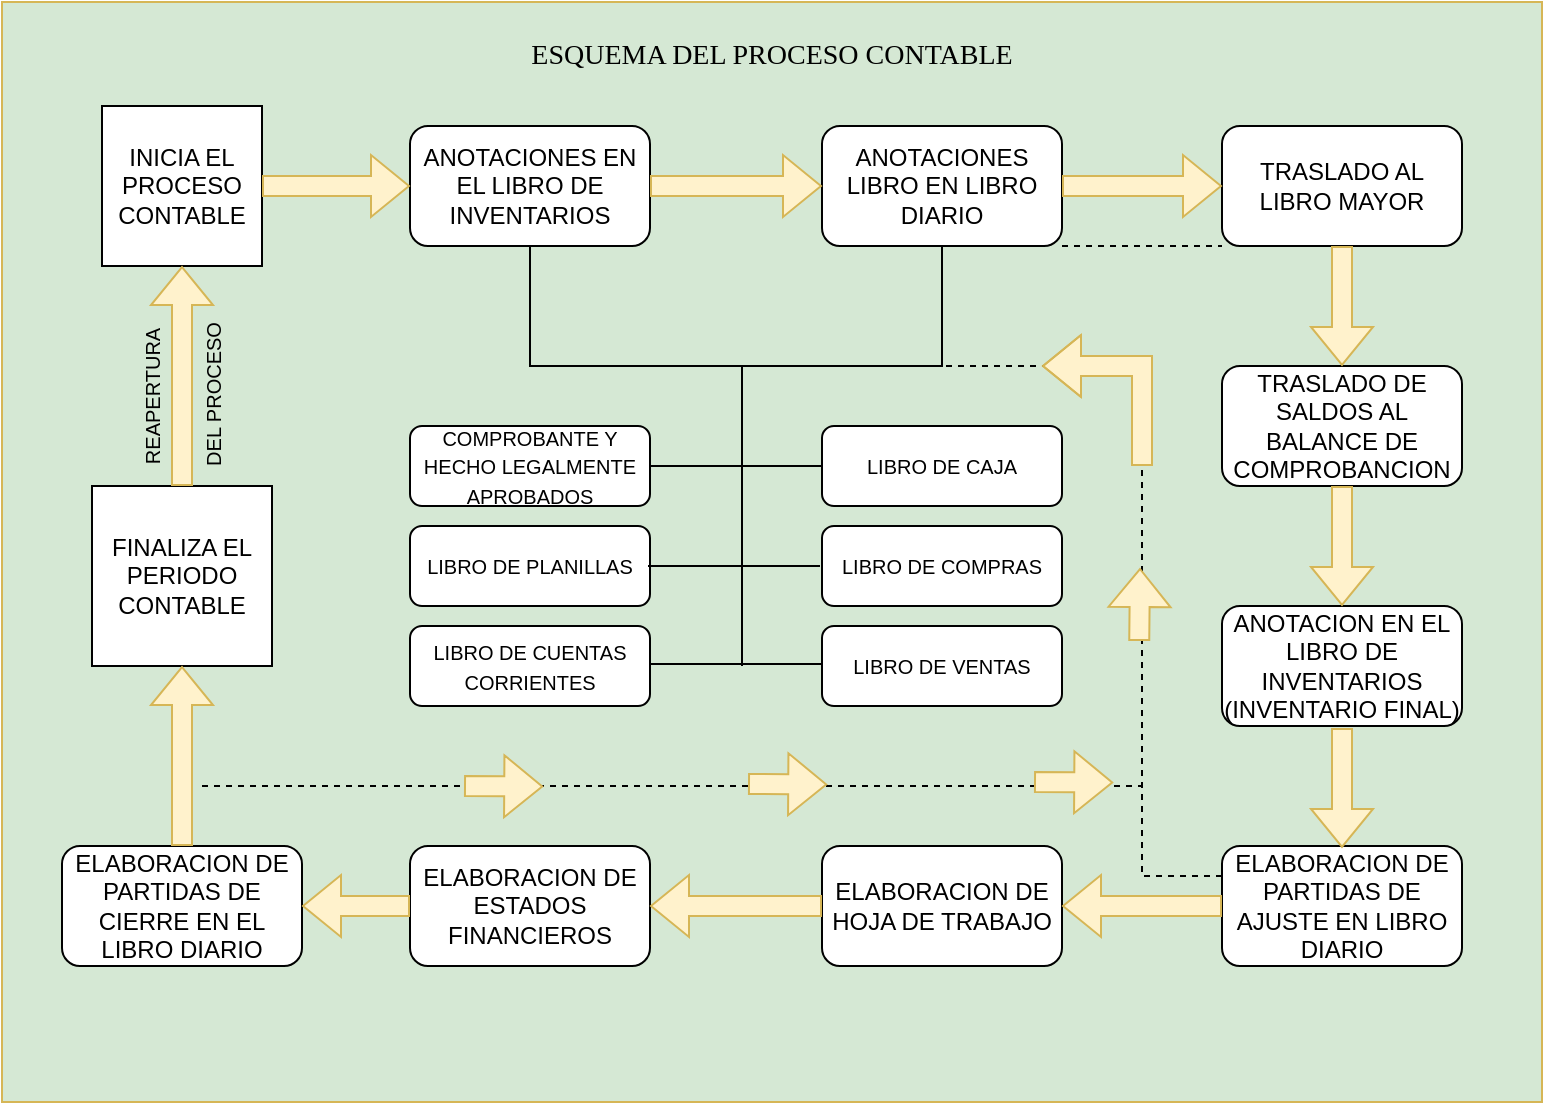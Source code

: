 <mxfile version="16.5.6" type="github"><diagram id="7In0S-gAlfMPhGeXJ4M9" name="Page-1"><mxGraphModel dx="1022" dy="472" grid="1" gridSize="10" guides="1" tooltips="1" connect="1" arrows="1" fold="1" page="1" pageScale="1" pageWidth="827" pageHeight="1169" math="0" shadow="0"><root><mxCell id="0"/><mxCell id="1" parent="0"/><mxCell id="8wnji6-rrT3VwqPlwsfg-8" value="" style="rounded=0;whiteSpace=wrap;html=1;fillColor=#D5E8D4;strokeColor=#d6b656;" vertex="1" parent="1"><mxGeometry x="90" y="48" width="770" height="550" as="geometry"/></mxCell><mxCell id="8wnji6-rrT3VwqPlwsfg-1" value="INICIA EL PROCESO CONTABLE" style="whiteSpace=wrap;html=1;aspect=fixed;" vertex="1" parent="1"><mxGeometry x="140" y="100" width="80" height="80" as="geometry"/></mxCell><mxCell id="8wnji6-rrT3VwqPlwsfg-4" value="ANOTACIONES EN EL LIBRO DE INVENTARIOS" style="rounded=1;whiteSpace=wrap;html=1;" vertex="1" parent="1"><mxGeometry x="294" y="110" width="120" height="60" as="geometry"/></mxCell><mxCell id="8wnji6-rrT3VwqPlwsfg-5" value="ANOTACIONES LIBRO EN LIBRO DIARIO" style="rounded=1;whiteSpace=wrap;html=1;" vertex="1" parent="1"><mxGeometry x="500" y="110" width="120" height="60" as="geometry"/></mxCell><mxCell id="8wnji6-rrT3VwqPlwsfg-6" value="TRASLADO AL LIBRO MAYOR" style="rounded=1;whiteSpace=wrap;html=1;" vertex="1" parent="1"><mxGeometry x="700" y="110" width="120" height="60" as="geometry"/></mxCell><mxCell id="8wnji6-rrT3VwqPlwsfg-9" value="TRASLADO DE SALDOS AL BALANCE DE COMPROBANCION" style="rounded=1;whiteSpace=wrap;html=1;" vertex="1" parent="1"><mxGeometry x="700" y="230" width="120" height="60" as="geometry"/></mxCell><mxCell id="8wnji6-rrT3VwqPlwsfg-10" value="ANOTACION EN EL LIBRO DE INVENTARIOS (INVENTARIO FINAL)" style="rounded=1;whiteSpace=wrap;html=1;" vertex="1" parent="1"><mxGeometry x="700" y="350" width="120" height="60" as="geometry"/></mxCell><mxCell id="8wnji6-rrT3VwqPlwsfg-11" value="ELABORACION DE PARTIDAS DE AJUSTE EN LIBRO DIARIO" style="rounded=1;whiteSpace=wrap;html=1;" vertex="1" parent="1"><mxGeometry x="700" y="470" width="120" height="60" as="geometry"/></mxCell><mxCell id="8wnji6-rrT3VwqPlwsfg-12" value="ELABORACION DE HOJA DE TRABAJO" style="rounded=1;whiteSpace=wrap;html=1;" vertex="1" parent="1"><mxGeometry x="500" y="470" width="120" height="60" as="geometry"/></mxCell><mxCell id="8wnji6-rrT3VwqPlwsfg-13" value="ELABORACION DE ESTADOS FINANCIEROS" style="rounded=1;whiteSpace=wrap;html=1;" vertex="1" parent="1"><mxGeometry x="294" y="470" width="120" height="60" as="geometry"/></mxCell><mxCell id="8wnji6-rrT3VwqPlwsfg-14" value="ELABORACION DE PARTIDAS DE CIERRE EN EL LIBRO DIARIO" style="rounded=1;whiteSpace=wrap;html=1;" vertex="1" parent="1"><mxGeometry x="120" y="470" width="120" height="60" as="geometry"/></mxCell><mxCell id="8wnji6-rrT3VwqPlwsfg-15" value="FINALIZA EL PERIODO CONTABLE" style="whiteSpace=wrap;html=1;aspect=fixed;" vertex="1" parent="1"><mxGeometry x="135" y="290" width="90" height="90" as="geometry"/></mxCell><mxCell id="8wnji6-rrT3VwqPlwsfg-16" value="&lt;font style=&quot;font-size: 10px&quot;&gt;COMPROBANTE Y HECHO LEGALMENTE APROBADOS&lt;/font&gt;" style="rounded=1;whiteSpace=wrap;html=1;" vertex="1" parent="1"><mxGeometry x="294" y="260" width="120" height="40" as="geometry"/></mxCell><mxCell id="8wnji6-rrT3VwqPlwsfg-17" value="&lt;font style=&quot;font-size: 10px&quot;&gt;LIBRO DE PLANILLAS&lt;/font&gt;" style="rounded=1;whiteSpace=wrap;html=1;" vertex="1" parent="1"><mxGeometry x="294" y="310" width="120" height="40" as="geometry"/></mxCell><mxCell id="8wnji6-rrT3VwqPlwsfg-18" value="&lt;font style=&quot;font-size: 10px&quot;&gt;LIBRO DE CUENTAS CORRIENTES&lt;/font&gt;" style="rounded=1;whiteSpace=wrap;html=1;" vertex="1" parent="1"><mxGeometry x="294" y="360" width="120" height="40" as="geometry"/></mxCell><mxCell id="8wnji6-rrT3VwqPlwsfg-22" style="edgeStyle=orthogonalEdgeStyle;rounded=0;orthogonalLoop=1;jettySize=auto;html=1;entryX=1;entryY=0.5;entryDx=0;entryDy=0;fontSize=10;fontColor=none;endArrow=none;endFill=0;" edge="1" parent="1" source="8wnji6-rrT3VwqPlwsfg-19" target="8wnji6-rrT3VwqPlwsfg-16"><mxGeometry relative="1" as="geometry"/></mxCell><mxCell id="8wnji6-rrT3VwqPlwsfg-19" value="&lt;font style=&quot;font-size: 10px&quot;&gt;LIBRO DE CAJA&lt;/font&gt;" style="rounded=1;whiteSpace=wrap;html=1;" vertex="1" parent="1"><mxGeometry x="500" y="260" width="120" height="40" as="geometry"/></mxCell><mxCell id="8wnji6-rrT3VwqPlwsfg-20" value="&lt;span style=&quot;font-size: 10px&quot;&gt;LIBRO DE COMPRAS&lt;/span&gt;" style="rounded=1;whiteSpace=wrap;html=1;" vertex="1" parent="1"><mxGeometry x="500" y="310" width="120" height="40" as="geometry"/></mxCell><mxCell id="8wnji6-rrT3VwqPlwsfg-21" value="&lt;font style=&quot;font-size: 10px&quot;&gt;LIBRO DE VENTAS&lt;/font&gt;" style="rounded=1;whiteSpace=wrap;html=1;" vertex="1" parent="1"><mxGeometry x="500" y="360" width="120" height="40" as="geometry"/></mxCell><mxCell id="8wnji6-rrT3VwqPlwsfg-23" style="edgeStyle=orthogonalEdgeStyle;rounded=0;orthogonalLoop=1;jettySize=auto;html=1;entryX=1;entryY=0.5;entryDx=0;entryDy=0;fontSize=10;fontColor=none;endArrow=none;endFill=0;" edge="1" parent="1"><mxGeometry relative="1" as="geometry"><mxPoint x="499" y="330" as="sourcePoint"/><mxPoint x="413" y="330" as="targetPoint"/></mxGeometry></mxCell><mxCell id="8wnji6-rrT3VwqPlwsfg-24" style="edgeStyle=orthogonalEdgeStyle;rounded=0;orthogonalLoop=1;jettySize=auto;html=1;entryX=1;entryY=0.5;entryDx=0;entryDy=0;fontSize=10;fontColor=none;endArrow=none;endFill=0;" edge="1" parent="1"><mxGeometry relative="1" as="geometry"><mxPoint x="500" y="379" as="sourcePoint"/><mxPoint x="414" y="379" as="targetPoint"/></mxGeometry></mxCell><mxCell id="8wnji6-rrT3VwqPlwsfg-26" value="" style="endArrow=none;html=1;rounded=0;fontSize=10;fontColor=none;exitX=0.5;exitY=1;exitDx=0;exitDy=0;" edge="1" parent="1" source="8wnji6-rrT3VwqPlwsfg-4"><mxGeometry width="50" height="50" relative="1" as="geometry"><mxPoint x="430" y="480" as="sourcePoint"/><mxPoint x="460" y="380" as="targetPoint"/><Array as="points"><mxPoint x="354" y="230"/><mxPoint x="460" y="230"/></Array></mxGeometry></mxCell><mxCell id="8wnji6-rrT3VwqPlwsfg-27" value="" style="endArrow=none;html=1;rounded=0;fontSize=10;fontColor=none;entryX=0.5;entryY=1;entryDx=0;entryDy=0;" edge="1" parent="1" target="8wnji6-rrT3VwqPlwsfg-5"><mxGeometry width="50" height="50" relative="1" as="geometry"><mxPoint x="460" y="230" as="sourcePoint"/><mxPoint x="540" y="210" as="targetPoint"/><Array as="points"><mxPoint x="560" y="230"/></Array></mxGeometry></mxCell><mxCell id="8wnji6-rrT3VwqPlwsfg-29" value="" style="shape=flexArrow;endArrow=classic;html=1;rounded=0;fontSize=10;fontColor=none;exitX=1;exitY=0.5;exitDx=0;exitDy=0;entryX=0;entryY=0.5;entryDx=0;entryDy=0;fillColor=#fff2cc;strokeColor=#d6b656;" edge="1" parent="1" source="8wnji6-rrT3VwqPlwsfg-1" target="8wnji6-rrT3VwqPlwsfg-4"><mxGeometry width="50" height="50" relative="1" as="geometry"><mxPoint x="240" y="170" as="sourcePoint"/><mxPoint x="290" y="120" as="targetPoint"/></mxGeometry></mxCell><mxCell id="8wnji6-rrT3VwqPlwsfg-30" value="" style="shape=flexArrow;endArrow=classic;html=1;rounded=0;fontSize=10;fontColor=none;entryX=0;entryY=0.5;entryDx=0;entryDy=0;fillColor=#fff2cc;strokeColor=#d6b656;exitX=1;exitY=0.5;exitDx=0;exitDy=0;" edge="1" parent="1" source="8wnji6-rrT3VwqPlwsfg-4" target="8wnji6-rrT3VwqPlwsfg-5"><mxGeometry width="50" height="50" relative="1" as="geometry"><mxPoint x="450" y="140" as="sourcePoint"/><mxPoint x="478" y="142" as="targetPoint"/></mxGeometry></mxCell><mxCell id="8wnji6-rrT3VwqPlwsfg-31" value="" style="shape=flexArrow;endArrow=classic;html=1;rounded=0;fontSize=10;fontColor=none;entryX=0;entryY=0.5;entryDx=0;entryDy=0;fillColor=#fff2cc;strokeColor=#d6b656;exitX=1;exitY=0.5;exitDx=0;exitDy=0;" edge="1" parent="1" source="8wnji6-rrT3VwqPlwsfg-5" target="8wnji6-rrT3VwqPlwsfg-6"><mxGeometry width="50" height="50" relative="1" as="geometry"><mxPoint x="640" y="135" as="sourcePoint"/><mxPoint x="700" y="135" as="targetPoint"/></mxGeometry></mxCell><mxCell id="8wnji6-rrT3VwqPlwsfg-32" value="" style="shape=flexArrow;endArrow=classic;html=1;rounded=0;fontSize=10;fontColor=none;entryX=0.5;entryY=0;entryDx=0;entryDy=0;fillColor=#fff2cc;strokeColor=#d6b656;exitX=0.5;exitY=1;exitDx=0;exitDy=0;" edge="1" parent="1" source="8wnji6-rrT3VwqPlwsfg-6" target="8wnji6-rrT3VwqPlwsfg-9"><mxGeometry width="50" height="50" relative="1" as="geometry"><mxPoint x="630" y="184" as="sourcePoint"/><mxPoint x="710" y="184" as="targetPoint"/></mxGeometry></mxCell><mxCell id="8wnji6-rrT3VwqPlwsfg-33" value="" style="shape=flexArrow;endArrow=classic;html=1;rounded=0;fontSize=10;fontColor=none;entryX=0.5;entryY=0;entryDx=0;entryDy=0;fillColor=#fff2cc;strokeColor=#d6b656;" edge="1" parent="1" target="8wnji6-rrT3VwqPlwsfg-10"><mxGeometry width="50" height="50" relative="1" as="geometry"><mxPoint x="760" y="290" as="sourcePoint"/><mxPoint x="770" y="357" as="targetPoint"/></mxGeometry></mxCell><mxCell id="8wnji6-rrT3VwqPlwsfg-34" value="" style="shape=flexArrow;endArrow=classic;html=1;rounded=0;fontSize=10;fontColor=none;entryX=0.5;entryY=0;entryDx=0;entryDy=0;fillColor=#fff2cc;strokeColor=#d6b656;" edge="1" parent="1"><mxGeometry width="50" height="50" relative="1" as="geometry"><mxPoint x="760" y="411" as="sourcePoint"/><mxPoint x="760" y="471" as="targetPoint"/></mxGeometry></mxCell><mxCell id="8wnji6-rrT3VwqPlwsfg-35" value="" style="shape=flexArrow;endArrow=classic;html=1;rounded=0;fontSize=10;fontColor=none;entryX=1;entryY=0.5;entryDx=0;entryDy=0;fillColor=#fff2cc;strokeColor=#d6b656;exitX=0;exitY=0.5;exitDx=0;exitDy=0;" edge="1" parent="1" source="8wnji6-rrT3VwqPlwsfg-11" target="8wnji6-rrT3VwqPlwsfg-12"><mxGeometry width="50" height="50" relative="1" as="geometry"><mxPoint x="675" y="421" as="sourcePoint"/><mxPoint x="675" y="481" as="targetPoint"/></mxGeometry></mxCell><mxCell id="8wnji6-rrT3VwqPlwsfg-36" value="" style="shape=flexArrow;endArrow=classic;html=1;rounded=0;fontSize=10;fontColor=none;fillColor=#fff2cc;strokeColor=#d6b656;entryX=1;entryY=0.5;entryDx=0;entryDy=0;exitX=0;exitY=0.5;exitDx=0;exitDy=0;" edge="1" parent="1" source="8wnji6-rrT3VwqPlwsfg-12" target="8wnji6-rrT3VwqPlwsfg-13"><mxGeometry width="50" height="50" relative="1" as="geometry"><mxPoint x="480" y="500" as="sourcePoint"/><mxPoint x="430" y="503" as="targetPoint"/></mxGeometry></mxCell><mxCell id="8wnji6-rrT3VwqPlwsfg-38" value="" style="shape=flexArrow;endArrow=classic;html=1;rounded=0;fontSize=10;fontColor=none;fillColor=#fff2cc;strokeColor=#d6b656;entryX=1;entryY=0.5;entryDx=0;entryDy=0;exitX=0;exitY=0.5;exitDx=0;exitDy=0;" edge="1" parent="1" source="8wnji6-rrT3VwqPlwsfg-13" target="8wnji6-rrT3VwqPlwsfg-14"><mxGeometry width="50" height="50" relative="1" as="geometry"><mxPoint x="290" y="500" as="sourcePoint"/><mxPoint x="265" y="503" as="targetPoint"/></mxGeometry></mxCell><mxCell id="8wnji6-rrT3VwqPlwsfg-39" value="" style="shape=flexArrow;endArrow=classic;html=1;rounded=0;fontSize=10;fontColor=none;fillColor=#fff2cc;strokeColor=#d6b656;entryX=0.5;entryY=1;entryDx=0;entryDy=0;exitX=0.5;exitY=0;exitDx=0;exitDy=0;" edge="1" parent="1" source="8wnji6-rrT3VwqPlwsfg-14" target="8wnji6-rrT3VwqPlwsfg-15"><mxGeometry width="50" height="50" relative="1" as="geometry"><mxPoint x="304" y="440" as="sourcePoint"/><mxPoint x="250" y="440" as="targetPoint"/></mxGeometry></mxCell><mxCell id="8wnji6-rrT3VwqPlwsfg-40" value="" style="shape=flexArrow;endArrow=classic;html=1;rounded=0;fontSize=10;fontColor=none;fillColor=#fff2cc;strokeColor=#d6b656;entryX=0.5;entryY=1;entryDx=0;entryDy=0;exitX=0.5;exitY=0;exitDx=0;exitDy=0;" edge="1" parent="1" source="8wnji6-rrT3VwqPlwsfg-15" target="8wnji6-rrT3VwqPlwsfg-1"><mxGeometry width="50" height="50" relative="1" as="geometry"><mxPoint x="182" y="279" as="sourcePoint"/><mxPoint x="182" y="189" as="targetPoint"/></mxGeometry></mxCell><mxCell id="8wnji6-rrT3VwqPlwsfg-41" value="" style="endArrow=none;dashed=1;html=1;rounded=0;fontSize=10;fontColor=none;exitX=0;exitY=0.25;exitDx=0;exitDy=0;" edge="1" parent="1" source="8wnji6-rrT3VwqPlwsfg-11"><mxGeometry width="50" height="50" relative="1" as="geometry"><mxPoint x="420" y="330" as="sourcePoint"/><mxPoint x="560" y="230" as="targetPoint"/><Array as="points"><mxPoint x="660" y="485"/><mxPoint x="660" y="230"/></Array></mxGeometry></mxCell><mxCell id="8wnji6-rrT3VwqPlwsfg-45" value="" style="endArrow=none;dashed=1;html=1;rounded=0;fontSize=10;fontColor=none;" edge="1" parent="1"><mxGeometry width="50" height="50" relative="1" as="geometry"><mxPoint x="190" y="440" as="sourcePoint"/><mxPoint x="660" y="440" as="targetPoint"/><Array as="points"/></mxGeometry></mxCell><mxCell id="8wnji6-rrT3VwqPlwsfg-46" value="" style="endArrow=none;dashed=1;html=1;rounded=0;fontSize=10;fontColor=none;exitX=1;exitY=1;exitDx=0;exitDy=0;entryX=0;entryY=1;entryDx=0;entryDy=0;" edge="1" parent="1" source="8wnji6-rrT3VwqPlwsfg-5" target="8wnji6-rrT3VwqPlwsfg-6"><mxGeometry width="50" height="50" relative="1" as="geometry"><mxPoint x="190" y="450" as="sourcePoint"/><mxPoint x="670" y="450" as="targetPoint"/><Array as="points"/></mxGeometry></mxCell><mxCell id="8wnji6-rrT3VwqPlwsfg-49" value="" style="shape=flexArrow;endArrow=classic;html=1;rounded=0;fontSize=10;fontColor=none;entryX=0.506;entryY=0.695;entryDx=0;entryDy=0;entryPerimeter=0;fillColor=#fff2cc;strokeColor=#d6b656;" edge="1" parent="1"><mxGeometry width="50" height="50" relative="1" as="geometry"><mxPoint x="321" y="440" as="sourcePoint"/><mxPoint x="360.62" y="440.25" as="targetPoint"/></mxGeometry></mxCell><mxCell id="8wnji6-rrT3VwqPlwsfg-50" value="" style="shape=flexArrow;endArrow=classic;html=1;rounded=0;fontSize=10;fontColor=none;entryX=0.506;entryY=0.695;entryDx=0;entryDy=0;entryPerimeter=0;fillColor=#fff2cc;strokeColor=#d6b656;" edge="1" parent="1"><mxGeometry width="50" height="50" relative="1" as="geometry"><mxPoint x="463" y="439" as="sourcePoint"/><mxPoint x="502.62" y="439.25" as="targetPoint"/></mxGeometry></mxCell><mxCell id="8wnji6-rrT3VwqPlwsfg-51" value="" style="shape=flexArrow;endArrow=classic;html=1;rounded=0;fontSize=10;fontColor=none;entryX=0.506;entryY=0.695;entryDx=0;entryDy=0;entryPerimeter=0;fillColor=#fff2cc;strokeColor=#d6b656;" edge="1" parent="1"><mxGeometry width="50" height="50" relative="1" as="geometry"><mxPoint x="606" y="438" as="sourcePoint"/><mxPoint x="645.62" y="438.25" as="targetPoint"/></mxGeometry></mxCell><mxCell id="8wnji6-rrT3VwqPlwsfg-52" value="" style="shape=flexArrow;endArrow=classic;html=1;rounded=0;fontSize=10;fontColor=none;fillColor=#fff2cc;strokeColor=#d6b656;" edge="1" parent="1"><mxGeometry width="50" height="50" relative="1" as="geometry"><mxPoint x="658.62" y="367.5" as="sourcePoint"/><mxPoint x="659" y="331" as="targetPoint"/></mxGeometry></mxCell><mxCell id="8wnji6-rrT3VwqPlwsfg-53" value="" style="shape=flexArrow;endArrow=classic;html=1;rounded=0;fontSize=10;fontColor=none;fillColor=#fff2cc;strokeColor=#d6b656;" edge="1" parent="1"><mxGeometry width="50" height="50" relative="1" as="geometry"><mxPoint x="660" y="280" as="sourcePoint"/><mxPoint x="610" y="230" as="targetPoint"/><Array as="points"><mxPoint x="660" y="230"/></Array></mxGeometry></mxCell><mxCell id="8wnji6-rrT3VwqPlwsfg-54" value="REAPERTURA" style="text;html=1;strokeColor=none;fillColor=none;align=center;verticalAlign=middle;whiteSpace=wrap;rounded=0;labelBackgroundColor=#D5E8D4;fontSize=10;fontColor=none;rotation=-90;" vertex="1" parent="1"><mxGeometry x="135" y="230" width="60" height="30" as="geometry"/></mxCell><mxCell id="8wnji6-rrT3VwqPlwsfg-55" value="DEL PROCESO" style="text;html=1;strokeColor=none;fillColor=none;align=center;verticalAlign=middle;whiteSpace=wrap;rounded=0;labelBackgroundColor=#D5E8D4;fontSize=10;fontColor=none;rotation=-90;" vertex="1" parent="1"><mxGeometry x="157.5" y="229.5" width="75" height="30" as="geometry"/></mxCell><mxCell id="8wnji6-rrT3VwqPlwsfg-56" value="&lt;font style=&quot;font-size: 14px&quot; face=&quot;Verdana&quot;&gt;ESQUEMA DEL PROCESO CONTABLE&lt;/font&gt;" style="text;html=1;strokeColor=none;fillColor=none;align=center;verticalAlign=middle;whiteSpace=wrap;rounded=0;labelBackgroundColor=#D5E8D4;fontSize=10;fontColor=none;" vertex="1" parent="1"><mxGeometry x="320" y="60" width="310" height="30" as="geometry"/></mxCell></root></mxGraphModel></diagram></mxfile>